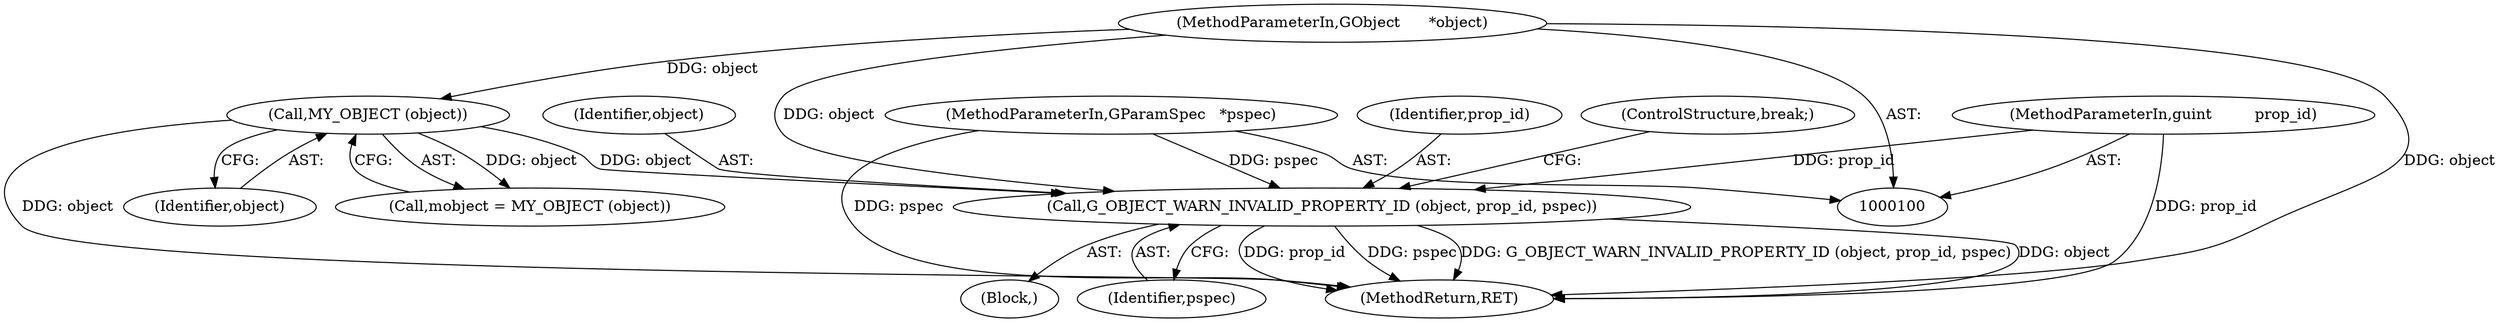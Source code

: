 digraph "1_dbus_9a6bce9b615abca6068348c1606ba8eaf13d9ae0_37@pointer" {
"1000127" [label="(Call,G_OBJECT_WARN_INVALID_PROPERTY_ID (object, prop_id, pspec))"];
"1000109" [label="(Call,MY_OBJECT (object))"];
"1000101" [label="(MethodParameterIn,GObject      *object)"];
"1000102" [label="(MethodParameterIn,guint         prop_id)"];
"1000104" [label="(MethodParameterIn,GParamSpec   *pspec)"];
"1000129" [label="(Identifier,prop_id)"];
"1000104" [label="(MethodParameterIn,GParamSpec   *pspec)"];
"1000131" [label="(ControlStructure,break;)"];
"1000132" [label="(MethodReturn,RET)"];
"1000109" [label="(Call,MY_OBJECT (object))"];
"1000107" [label="(Call,mobject = MY_OBJECT (object))"];
"1000127" [label="(Call,G_OBJECT_WARN_INVALID_PROPERTY_ID (object, prop_id, pspec))"];
"1000110" [label="(Identifier,object)"];
"1000128" [label="(Identifier,object)"];
"1000113" [label="(Block,)"];
"1000101" [label="(MethodParameterIn,GObject      *object)"];
"1000102" [label="(MethodParameterIn,guint         prop_id)"];
"1000130" [label="(Identifier,pspec)"];
"1000127" -> "1000113"  [label="AST: "];
"1000127" -> "1000130"  [label="CFG: "];
"1000128" -> "1000127"  [label="AST: "];
"1000129" -> "1000127"  [label="AST: "];
"1000130" -> "1000127"  [label="AST: "];
"1000131" -> "1000127"  [label="CFG: "];
"1000127" -> "1000132"  [label="DDG: pspec"];
"1000127" -> "1000132"  [label="DDG: G_OBJECT_WARN_INVALID_PROPERTY_ID (object, prop_id, pspec)"];
"1000127" -> "1000132"  [label="DDG: object"];
"1000127" -> "1000132"  [label="DDG: prop_id"];
"1000109" -> "1000127"  [label="DDG: object"];
"1000101" -> "1000127"  [label="DDG: object"];
"1000102" -> "1000127"  [label="DDG: prop_id"];
"1000104" -> "1000127"  [label="DDG: pspec"];
"1000109" -> "1000107"  [label="AST: "];
"1000109" -> "1000110"  [label="CFG: "];
"1000110" -> "1000109"  [label="AST: "];
"1000107" -> "1000109"  [label="CFG: "];
"1000109" -> "1000132"  [label="DDG: object"];
"1000109" -> "1000107"  [label="DDG: object"];
"1000101" -> "1000109"  [label="DDG: object"];
"1000101" -> "1000100"  [label="AST: "];
"1000101" -> "1000132"  [label="DDG: object"];
"1000102" -> "1000100"  [label="AST: "];
"1000102" -> "1000132"  [label="DDG: prop_id"];
"1000104" -> "1000100"  [label="AST: "];
"1000104" -> "1000132"  [label="DDG: pspec"];
}
